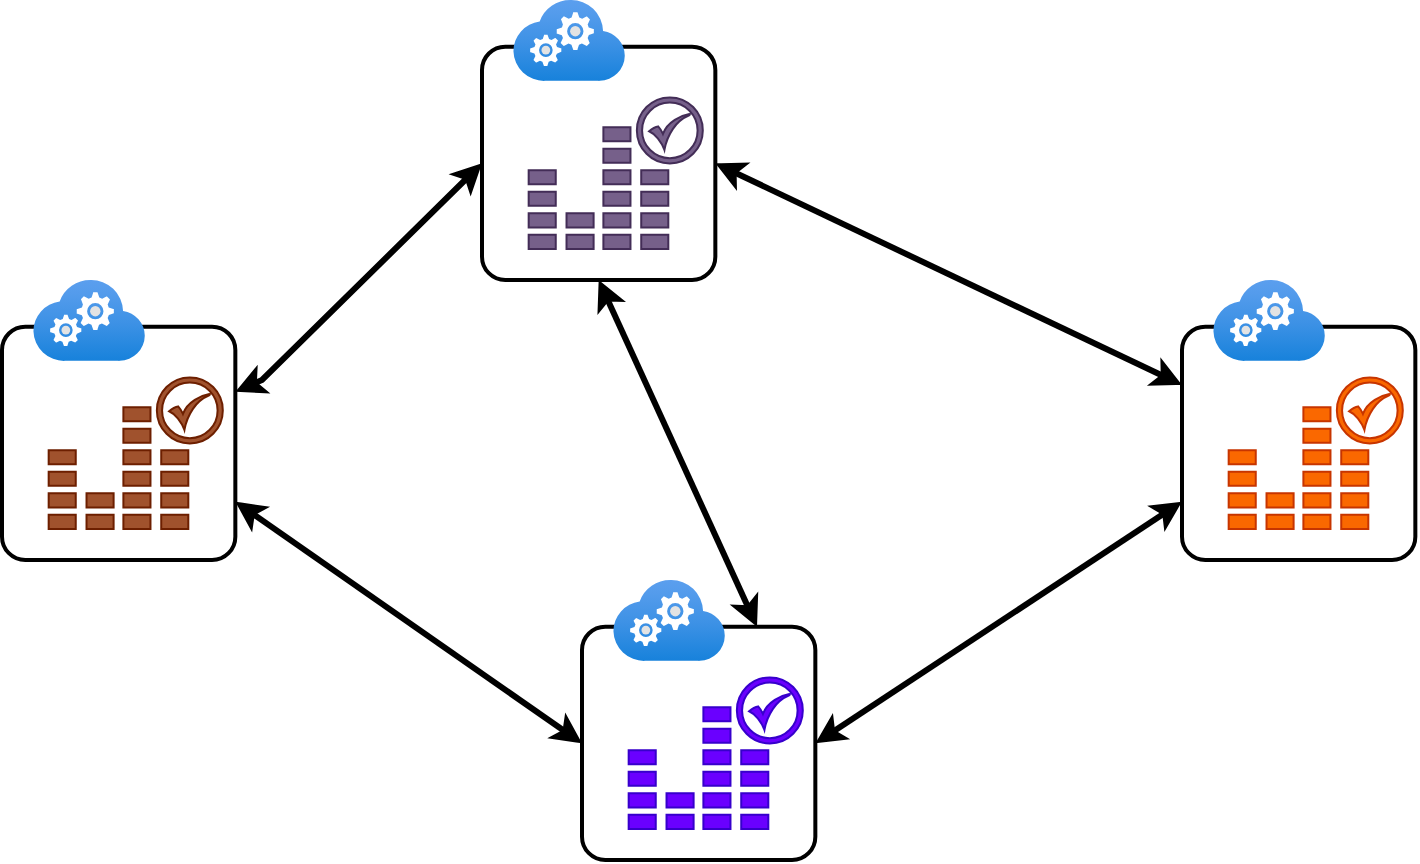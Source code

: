<mxfile version="14.4.5" type="github">
  <diagram id="xuYz15TEGx8QCA9YzJ0Q" name="Page-1">
    <mxGraphModel dx="1038" dy="575" grid="1" gridSize="10" guides="1" tooltips="1" connect="1" arrows="1" fold="1" page="1" pageScale="1" pageWidth="850" pageHeight="1100" math="0" shadow="0">
      <root>
        <mxCell id="0" />
        <mxCell id="1" parent="0" />
        <mxCell id="wU0fDPuK5FBfuHXm1-iG-5" value="" style="group" parent="1" vertex="1" connectable="0">
          <mxGeometry x="40" y="180" width="116.67" height="140" as="geometry" />
        </mxCell>
        <mxCell id="wU0fDPuK5FBfuHXm1-iG-2" value="" style="rounded=1;arcSize=10;dashed=0;fillColor=none;gradientColor=none;strokeWidth=2;" parent="wU0fDPuK5FBfuHXm1-iG-5" vertex="1">
          <mxGeometry y="23.333" width="116.67" height="116.667" as="geometry" />
        </mxCell>
        <mxCell id="wU0fDPuK5FBfuHXm1-iG-1" value="" style="pointerEvents=1;shadow=0;dashed=0;html=1;strokeColor=#6D1F00;fillColor=#a0522d;aspect=fixed;labelPosition=center;verticalLabelPosition=bottom;verticalAlign=top;align=center;outlineConnect=0;shape=mxgraph.vvd.vnf_m;fontColor=#ffffff;" parent="wU0fDPuK5FBfuHXm1-iG-5" vertex="1">
          <mxGeometry x="23.334" y="48.689" width="87.072" height="75.756" as="geometry" />
        </mxCell>
        <mxCell id="wU0fDPuK5FBfuHXm1-iG-4" value="" style="aspect=fixed;html=1;points=[];align=center;image;fontSize=12;image=img/lib/azure2/compute/Cloud_Services_Classic.svg;" parent="wU0fDPuK5FBfuHXm1-iG-5" vertex="1">
          <mxGeometry x="15.556" width="56" height="40.444" as="geometry" />
        </mxCell>
        <mxCell id="qVONZPWUTpEZc3J3JTJy-1" value="" style="group" vertex="1" connectable="0" parent="1">
          <mxGeometry x="330" y="330" width="116.67" height="140" as="geometry" />
        </mxCell>
        <mxCell id="qVONZPWUTpEZc3J3JTJy-2" value="" style="rounded=1;arcSize=10;dashed=0;fillColor=none;gradientColor=none;strokeWidth=2;" vertex="1" parent="qVONZPWUTpEZc3J3JTJy-1">
          <mxGeometry y="23.333" width="116.67" height="116.667" as="geometry" />
        </mxCell>
        <mxCell id="qVONZPWUTpEZc3J3JTJy-3" value="" style="pointerEvents=1;shadow=0;dashed=0;html=1;strokeColor=#3700CC;fillColor=#6a00ff;aspect=fixed;labelPosition=center;verticalLabelPosition=bottom;verticalAlign=top;align=center;outlineConnect=0;shape=mxgraph.vvd.vnf_m;fontColor=#ffffff;" vertex="1" parent="qVONZPWUTpEZc3J3JTJy-1">
          <mxGeometry x="23.334" y="48.689" width="87.072" height="75.756" as="geometry" />
        </mxCell>
        <mxCell id="qVONZPWUTpEZc3J3JTJy-4" value="" style="aspect=fixed;html=1;points=[];align=center;image;fontSize=12;image=img/lib/azure2/compute/Cloud_Services_Classic.svg;" vertex="1" parent="qVONZPWUTpEZc3J3JTJy-1">
          <mxGeometry x="15.556" width="56" height="40.444" as="geometry" />
        </mxCell>
        <mxCell id="qVONZPWUTpEZc3J3JTJy-5" value="" style="group" vertex="1" connectable="0" parent="1">
          <mxGeometry x="280" y="40" width="116.67" height="140" as="geometry" />
        </mxCell>
        <mxCell id="qVONZPWUTpEZc3J3JTJy-6" value="" style="rounded=1;arcSize=10;dashed=0;fillColor=none;gradientColor=none;strokeWidth=2;" vertex="1" parent="qVONZPWUTpEZc3J3JTJy-5">
          <mxGeometry y="23.333" width="116.67" height="116.667" as="geometry" />
        </mxCell>
        <mxCell id="qVONZPWUTpEZc3J3JTJy-7" value="" style="pointerEvents=1;shadow=0;dashed=0;html=1;strokeColor=#432D57;fillColor=#76608a;aspect=fixed;labelPosition=center;verticalLabelPosition=bottom;verticalAlign=top;align=center;outlineConnect=0;shape=mxgraph.vvd.vnf_m;fontColor=#ffffff;" vertex="1" parent="qVONZPWUTpEZc3J3JTJy-5">
          <mxGeometry x="23.334" y="48.689" width="87.072" height="75.756" as="geometry" />
        </mxCell>
        <mxCell id="qVONZPWUTpEZc3J3JTJy-8" value="" style="aspect=fixed;html=1;points=[];align=center;image;fontSize=12;image=img/lib/azure2/compute/Cloud_Services_Classic.svg;" vertex="1" parent="qVONZPWUTpEZc3J3JTJy-5">
          <mxGeometry x="15.556" width="56" height="40.444" as="geometry" />
        </mxCell>
        <mxCell id="qVONZPWUTpEZc3J3JTJy-10" value="" style="group" vertex="1" connectable="0" parent="1">
          <mxGeometry x="630" y="180" width="116.67" height="140" as="geometry" />
        </mxCell>
        <mxCell id="qVONZPWUTpEZc3J3JTJy-11" value="" style="rounded=1;arcSize=10;dashed=0;fillColor=none;gradientColor=none;strokeWidth=2;" vertex="1" parent="qVONZPWUTpEZc3J3JTJy-10">
          <mxGeometry y="23.333" width="116.67" height="116.667" as="geometry" />
        </mxCell>
        <mxCell id="qVONZPWUTpEZc3J3JTJy-12" value="" style="pointerEvents=1;shadow=0;dashed=0;html=1;strokeColor=#C73500;fillColor=#fa6800;aspect=fixed;labelPosition=center;verticalLabelPosition=bottom;verticalAlign=top;align=center;outlineConnect=0;shape=mxgraph.vvd.vnf_m;fontColor=#ffffff;" vertex="1" parent="qVONZPWUTpEZc3J3JTJy-10">
          <mxGeometry x="23.334" y="48.689" width="87.072" height="75.756" as="geometry" />
        </mxCell>
        <mxCell id="qVONZPWUTpEZc3J3JTJy-13" value="" style="aspect=fixed;html=1;points=[];align=center;image;fontSize=12;image=img/lib/azure2/compute/Cloud_Services_Classic.svg;" vertex="1" parent="qVONZPWUTpEZc3J3JTJy-10">
          <mxGeometry x="15.556" width="56" height="40.444" as="geometry" />
        </mxCell>
        <mxCell id="qVONZPWUTpEZc3J3JTJy-14" style="rounded=0;orthogonalLoop=1;jettySize=auto;html=1;entryX=0;entryY=0.5;entryDx=0;entryDy=0;startArrow=classic;startFill=1;strokeWidth=3;" edge="1" parent="1" source="wU0fDPuK5FBfuHXm1-iG-2" target="qVONZPWUTpEZc3J3JTJy-6">
          <mxGeometry relative="1" as="geometry">
            <Array as="points">
              <mxPoint x="170" y="230" />
            </Array>
          </mxGeometry>
        </mxCell>
        <mxCell id="qVONZPWUTpEZc3J3JTJy-15" style="edgeStyle=none;rounded=0;orthogonalLoop=1;jettySize=auto;html=1;exitX=1;exitY=0.75;exitDx=0;exitDy=0;entryX=0;entryY=0.5;entryDx=0;entryDy=0;startArrow=classic;startFill=1;strokeWidth=3;" edge="1" parent="1" source="wU0fDPuK5FBfuHXm1-iG-2" target="qVONZPWUTpEZc3J3JTJy-2">
          <mxGeometry relative="1" as="geometry" />
        </mxCell>
        <mxCell id="qVONZPWUTpEZc3J3JTJy-16" style="edgeStyle=none;rounded=0;orthogonalLoop=1;jettySize=auto;html=1;exitX=1;exitY=0.5;exitDx=0;exitDy=0;entryX=0;entryY=0.75;entryDx=0;entryDy=0;startArrow=classic;startFill=1;strokeWidth=3;" edge="1" parent="1" source="qVONZPWUTpEZc3J3JTJy-2" target="qVONZPWUTpEZc3J3JTJy-11">
          <mxGeometry relative="1" as="geometry" />
        </mxCell>
        <mxCell id="qVONZPWUTpEZc3J3JTJy-17" style="edgeStyle=none;rounded=0;orthogonalLoop=1;jettySize=auto;html=1;exitX=1;exitY=0.5;exitDx=0;exitDy=0;entryX=0;entryY=0.25;entryDx=0;entryDy=0;startArrow=classic;startFill=1;strokeWidth=3;" edge="1" parent="1" source="qVONZPWUTpEZc3J3JTJy-6" target="qVONZPWUTpEZc3J3JTJy-11">
          <mxGeometry relative="1" as="geometry" />
        </mxCell>
        <mxCell id="qVONZPWUTpEZc3J3JTJy-18" style="edgeStyle=none;rounded=0;orthogonalLoop=1;jettySize=auto;html=1;exitX=0.5;exitY=1;exitDx=0;exitDy=0;entryX=0.75;entryY=0;entryDx=0;entryDy=0;startArrow=classic;startFill=1;strokeWidth=3;" edge="1" parent="1" source="qVONZPWUTpEZc3J3JTJy-6" target="qVONZPWUTpEZc3J3JTJy-2">
          <mxGeometry relative="1" as="geometry" />
        </mxCell>
      </root>
    </mxGraphModel>
  </diagram>
</mxfile>
